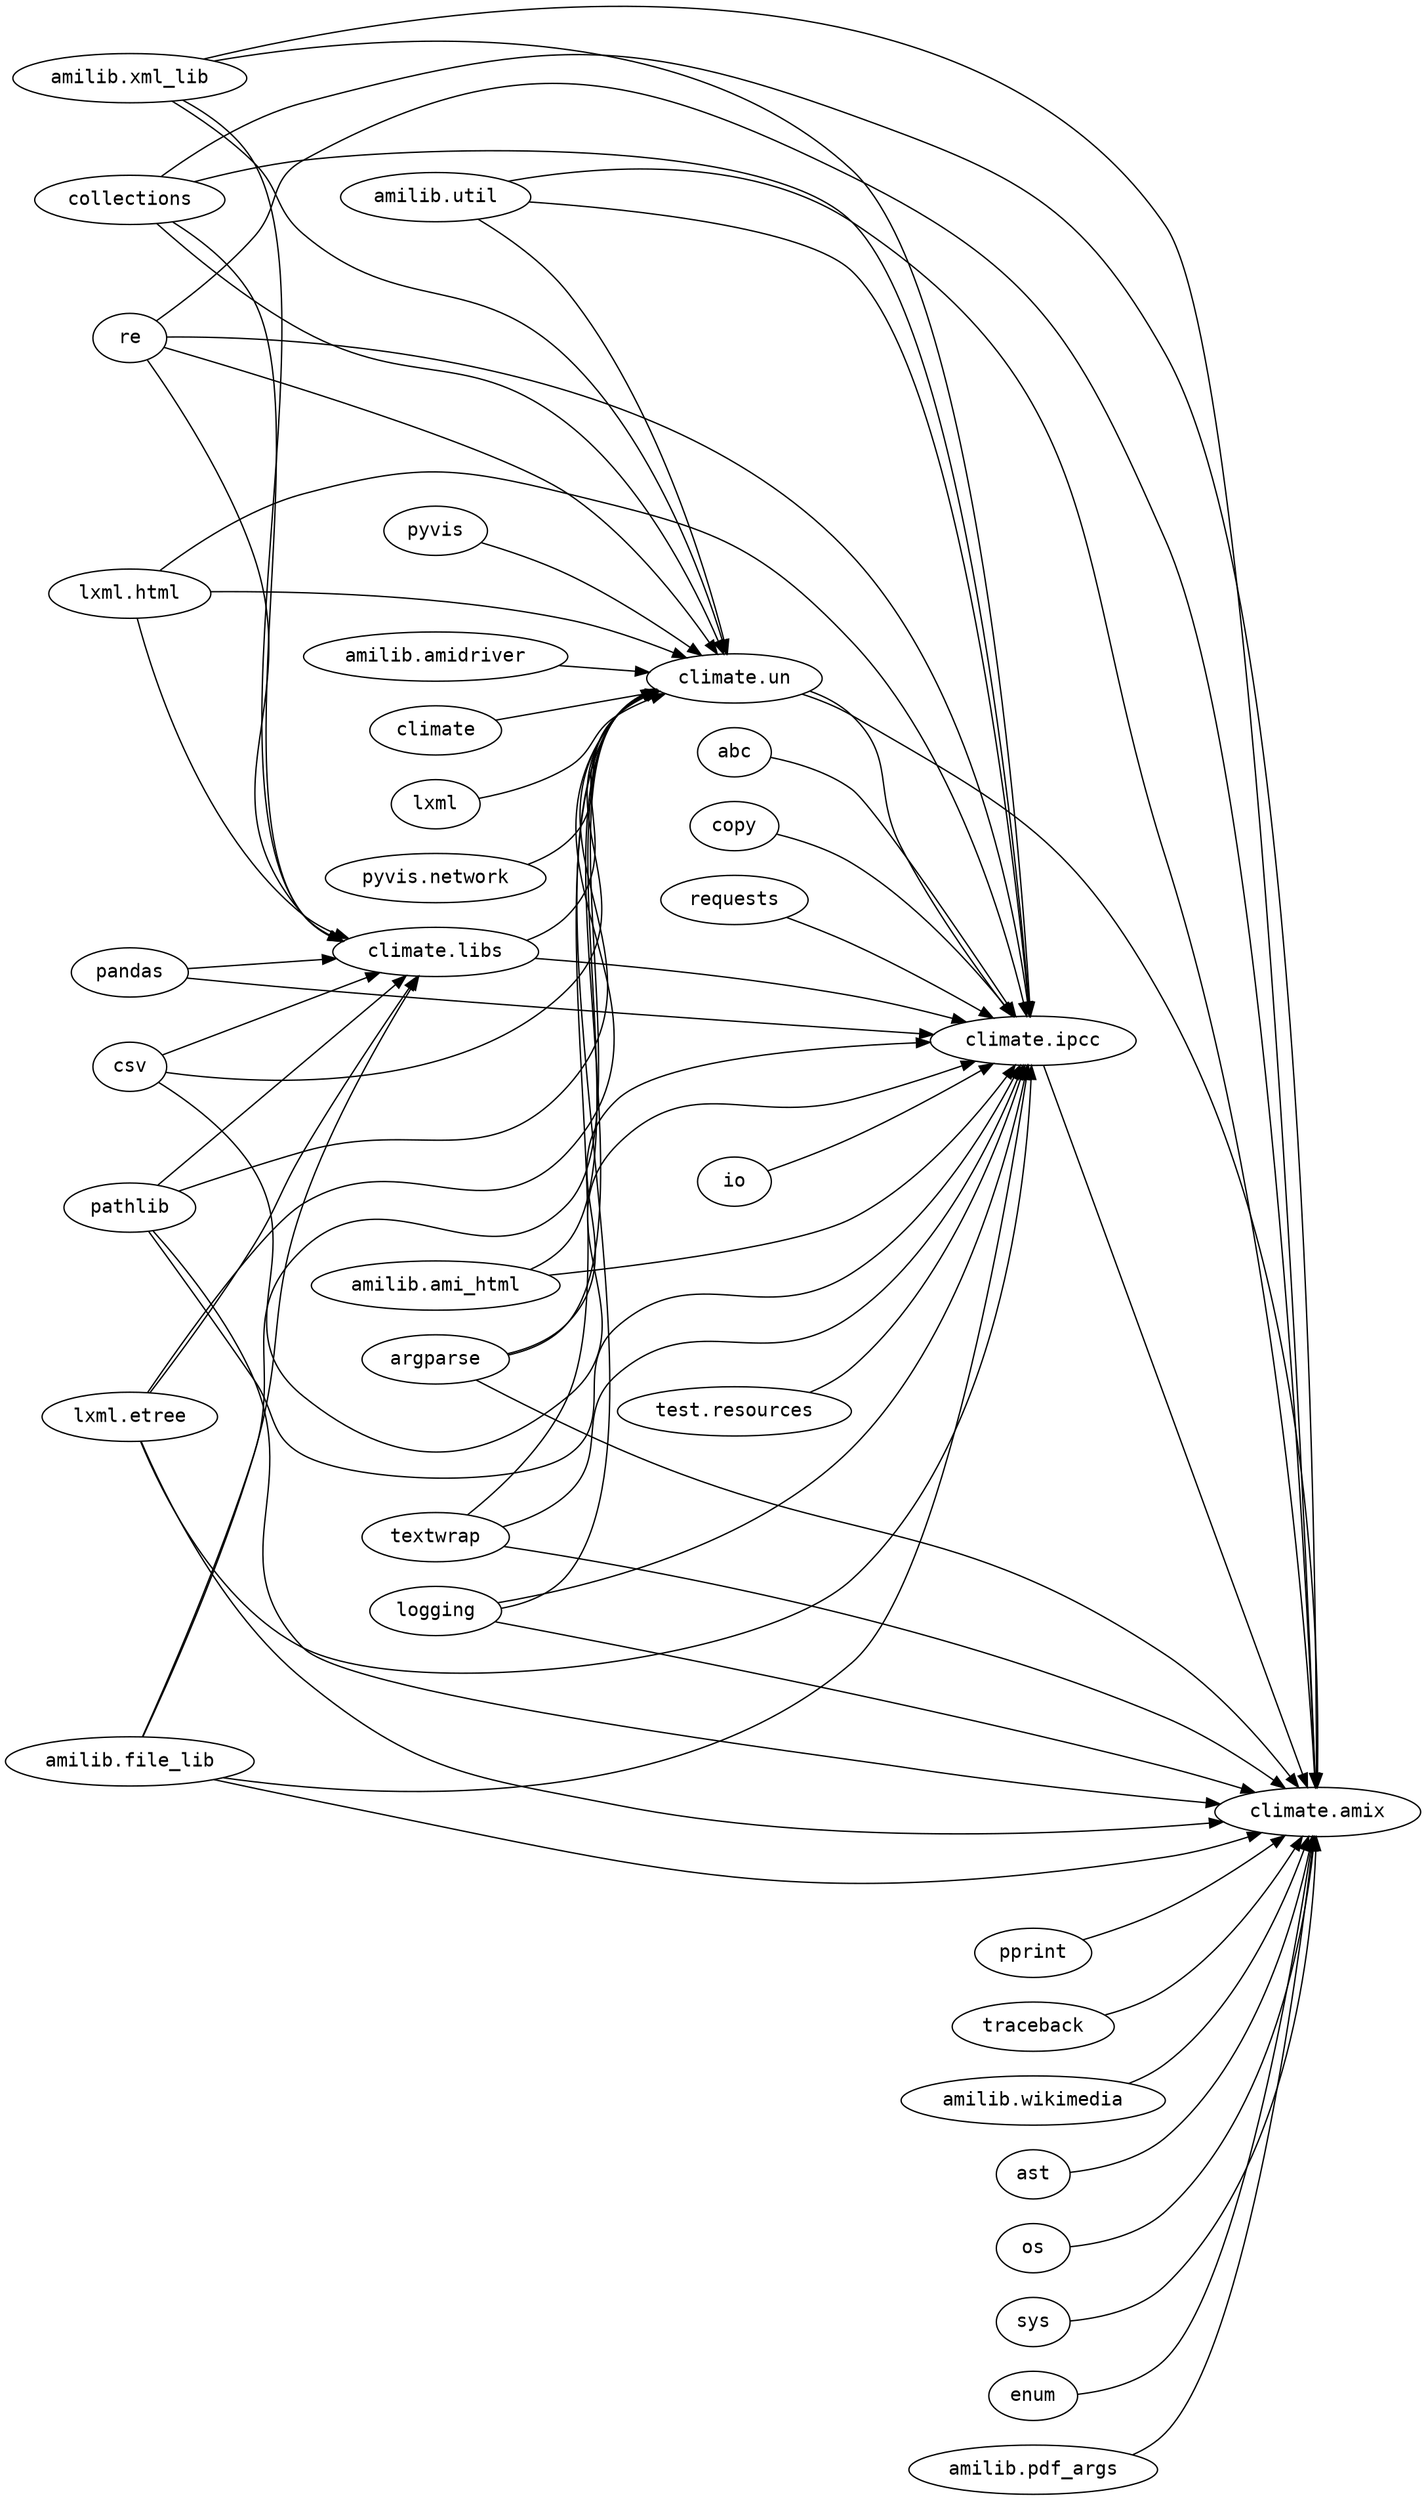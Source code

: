 
# This file was generated by snakefood3.

strict digraph "dependencies" {
    graph [
            rankdir="LR",
            overlap="scale",
            ratio="fill",
            fontsize="16",
            dpi="50",
            clusterrank="local"
        ]
    
       node [
            fontsize=14
            shape=ellipse
            fontname=Consolas
       ];
    "collections" -> "climate.ipcc"
    "pathlib" -> "climate.ipcc"
    "amilib.xml_lib" -> "climate.ipcc"
    "climate.un" -> "climate.ipcc"
    "amilib.ami_html" -> "climate.ipcc"
    "csv" -> "climate.ipcc"
    "test.resources" -> "climate.ipcc"
    "re" -> "climate.ipcc"
    "amilib.util" -> "climate.ipcc"
    "climate.libs" -> "climate.ipcc"
    "lxml.html" -> "climate.ipcc"
    "lxml.etree" -> "climate.ipcc"
    "argparse" -> "climate.ipcc"
    "pandas" -> "climate.ipcc"
    "amilib.file_lib" -> "climate.ipcc"
    "abc" -> "climate.ipcc"
    "textwrap" -> "climate.ipcc"
    "copy" -> "climate.ipcc"
    "requests" -> "climate.ipcc"
    "io" -> "climate.ipcc"
    "logging" -> "climate.ipcc"
    "collections" -> "climate.amix"
    "pprint" -> "climate.amix"
    "pathlib" -> "climate.amix"
    "amilib.xml_lib" -> "climate.amix"
    "climate.un" -> "climate.amix"
    "re" -> "climate.amix"
    "amilib.util" -> "climate.amix"
    "traceback" -> "climate.amix"
    "amilib.wikimedia" -> "climate.amix"
    "ast" -> "climate.amix"
    "os" -> "climate.amix"
    "sys" -> "climate.amix"
    "lxml.etree" -> "climate.amix"
    "argparse" -> "climate.amix"
    "enum" -> "climate.amix"
    "amilib.file_lib" -> "climate.amix"
    "textwrap" -> "climate.amix"
    "amilib.pdf_args" -> "climate.amix"
    "climate.ipcc" -> "climate.amix"
    "logging" -> "climate.amix"
    "collections" -> "climate.un"
    "pyvis.network" -> "climate.un"
    "pathlib" -> "climate.un"
    "amilib.xml_lib" -> "climate.un"
    "amilib.ami_html" -> "climate.un"
    "csv" -> "climate.un"
    "re" -> "climate.un"
    "pyvis" -> "climate.un"
    "amilib.util" -> "climate.un"
    "climate.libs" -> "climate.un"
    "lxml.html" -> "climate.un"
    "amilib.amidriver" -> "climate.un"
    "climate" -> "climate.un"
    "lxml.etree" -> "climate.un"
    "argparse" -> "climate.un"
    "amilib.file_lib" -> "climate.un"
    "textwrap" -> "climate.un"
    "lxml" -> "climate.un"
    "logging" -> "climate.un"
    "collections" -> "climate.libs"
    "lxml.html" -> "climate.libs"
    "pathlib" -> "climate.libs"
    "lxml.etree" -> "climate.libs"
    "amilib.xml_lib" -> "climate.libs"
    "pandas" -> "climate.libs"
    "csv" -> "climate.libs"
    "amilib.file_lib" -> "climate.libs"
    "re" -> "climate.libs"
}

